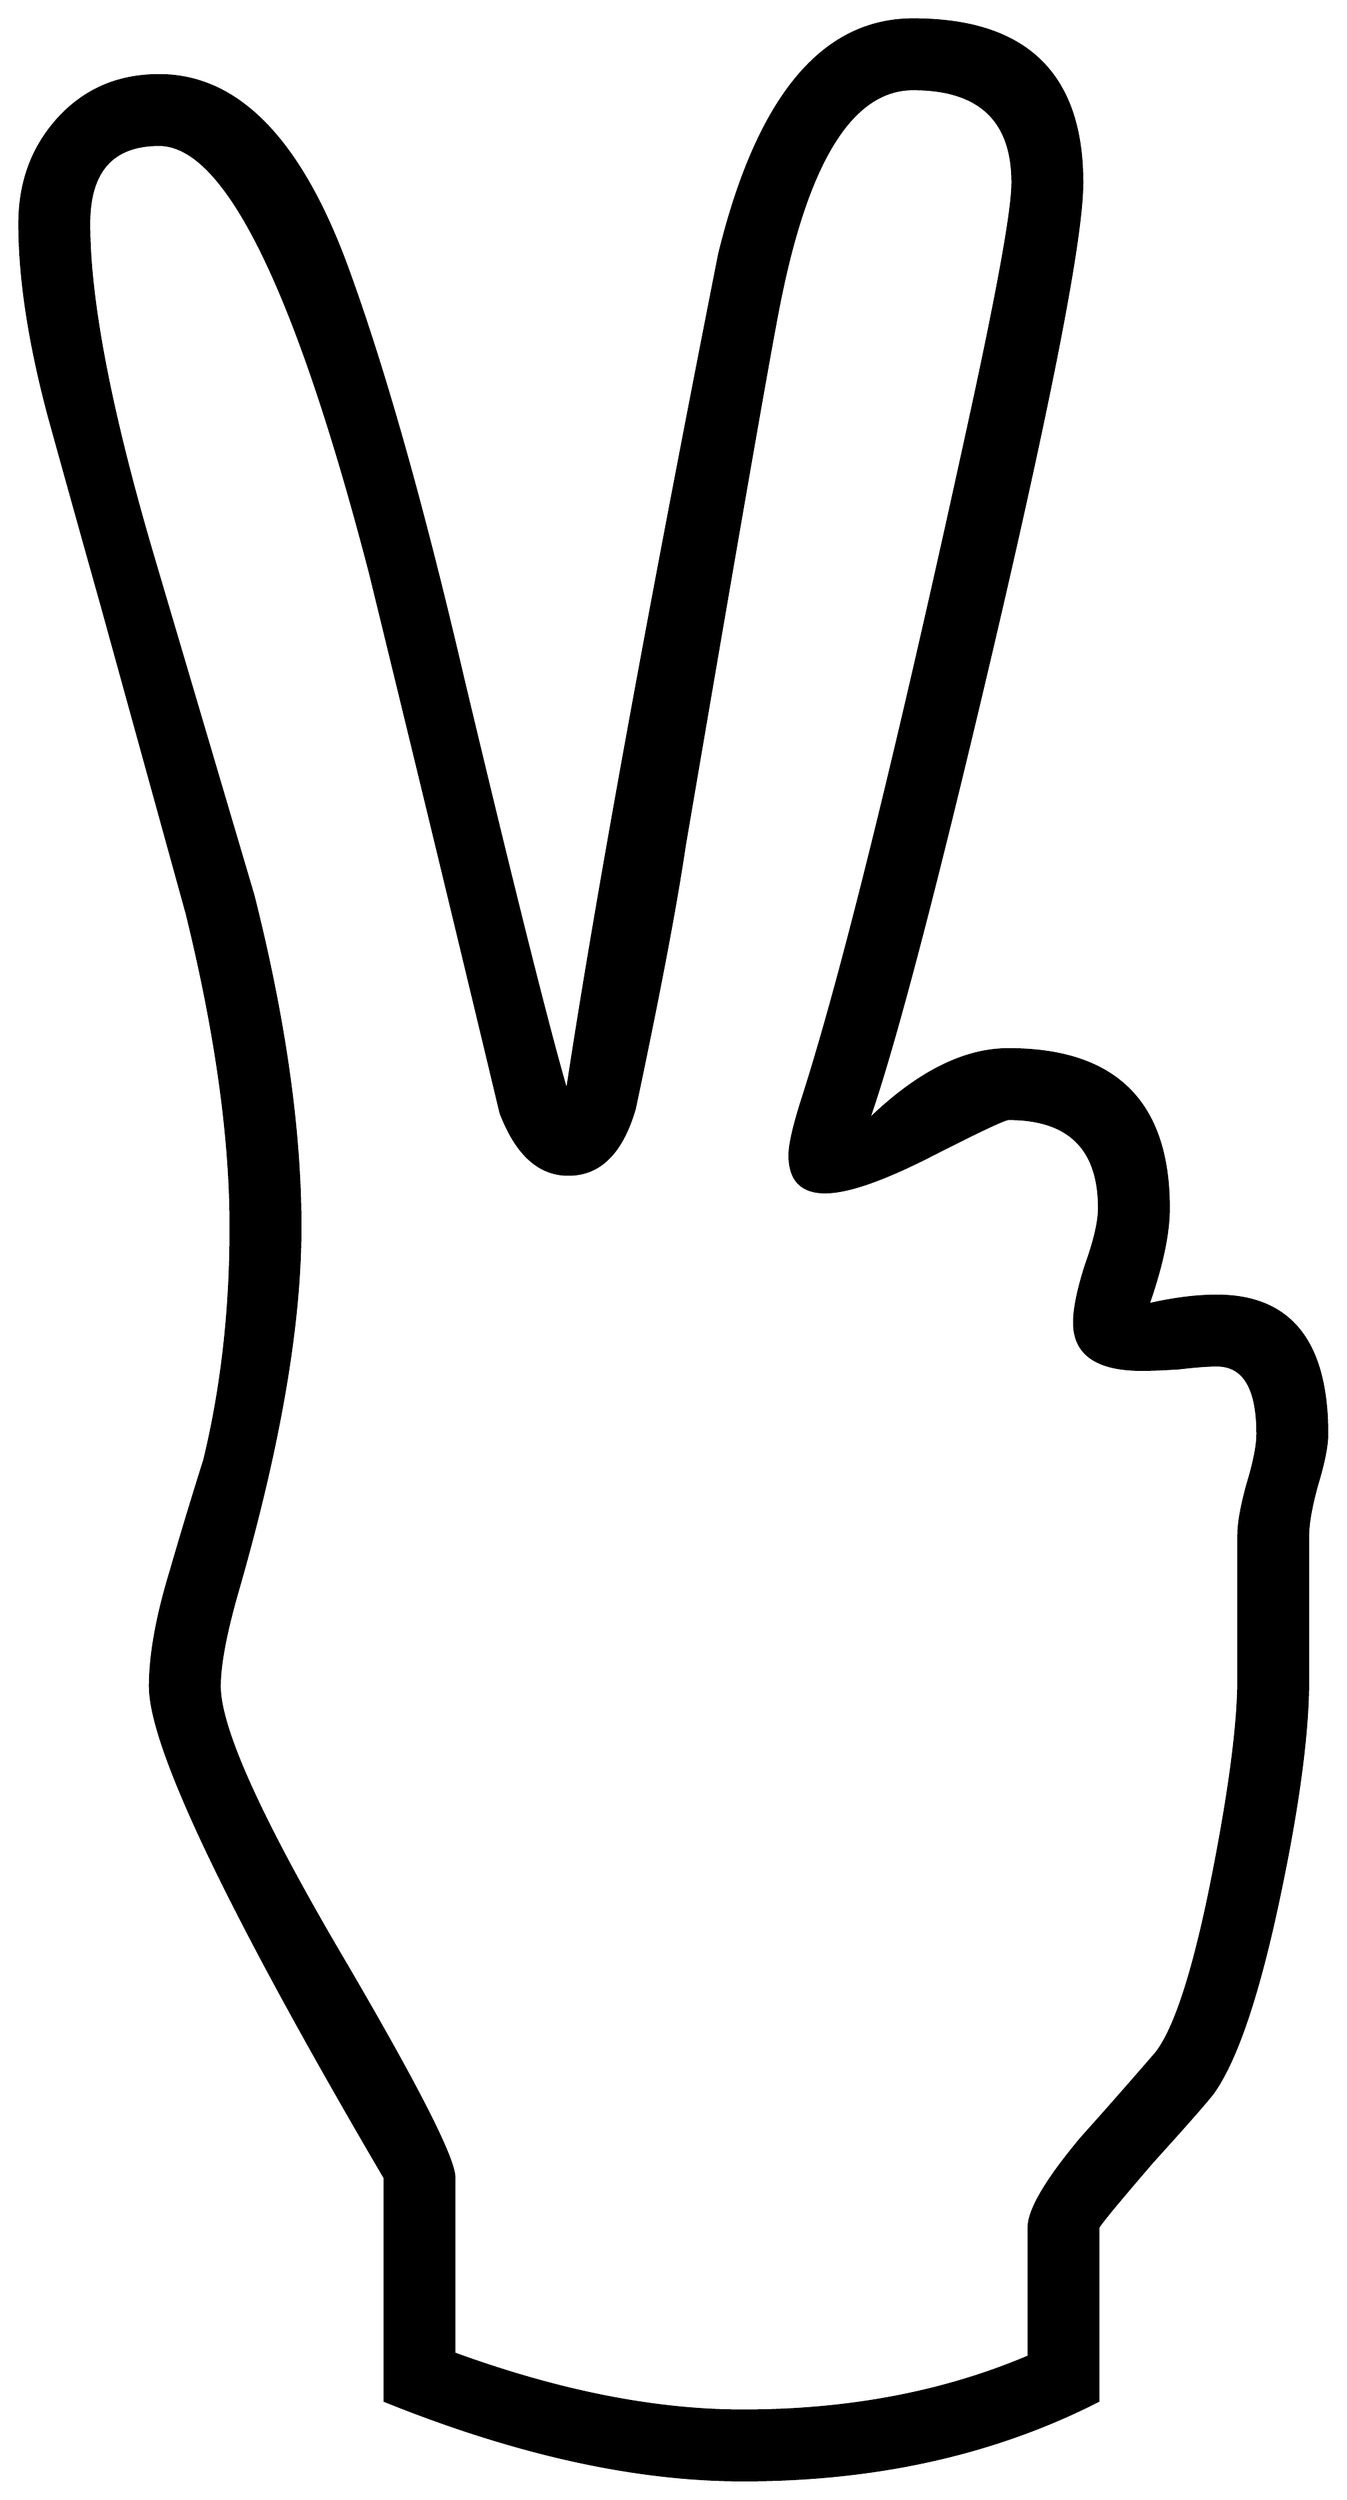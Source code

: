 


\begin{tikzpicture}[y=0.80pt, x=0.80pt, yscale=-1.0, xscale=1.0, inner sep=0pt, outer sep=0pt]
\begin{scope}[shift={(100.0,1707.0)},nonzero rule]
  \path[draw=.,fill=.,line width=1.600pt] (1063.0,-458.0) ..
    controls (1063.0,-450.0) and (1060.667,-438.333) ..
    (1056.0,-423.0) .. controls (1052.0,-408.333) and
    (1050.0,-397.0) .. (1050.0,-389.0) -- (1050.0,-291.0) ..
    controls (1050.0,-255.0) and (1043.667,-206.667) ..
    (1031.0,-146.0) .. controls (1017.0,-78.667) and
    (1002.0,-33.333) .. (986.0,-10.0) .. controls (983.333,-6.0) and
    (969.333,10.0) .. (944.0,38.0) .. controls (919.333,66.667) and
    (907.0,81.667) .. (907.0,83.0) -- (907.0,201.0) .. controls
    (836.333,237.0) and (755.667,255.0) .. (665.0,255.0) .. controls
    (591.667,255.0) and (510.333,237.0) .. (421.0,201.0) --
    (421.0,49.0) .. controls (314.333,-133.0) and (261.0,-244.667)
    .. (261.0,-286.0) .. controls (261.0,-307.333) and
    (265.667,-333.333) .. (275.0,-364.0) .. controls (282.333,-389.333)
    and (290.0,-414.667) .. (298.0,-440.0) .. controls
    (310.0,-489.333) and (316.0,-542.333) .. (316.0,-599.0) ..
    controls (316.0,-660.333) and (306.0,-731.667) .. (286.0,-813.0)
    .. controls (266.667,-883.0) and (247.333,-953.0) ..
    (228.0,-1023.0) .. controls (216.0,-1065.667) and
    (204.0,-1108.667) .. (192.0,-1152.0) .. controls
    (178.667,-1202.0) and (172.0,-1245.667) .. (172.0,-1283.0) ..
    controls (172.0,-1311.0) and (180.667,-1334.667) ..
    (198.0,-1354.0) .. controls (216.0,-1374.0) and
    (239.0,-1384.0) .. (267.0,-1384.0) .. controls
    (320.333,-1384.0) and (363.0,-1340.333) .. (395.0,-1253.0) ..
    controls (420.333,-1183.667) and (446.667,-1090.333) ..
    (474.0,-973.0) .. controls (508.667,-827.667) and (532.333,-733.333)
    .. (545.0,-690.0) .. controls (564.333,-818.0) and
    (599.0,-1008.667) .. (649.0,-1262.0) .. controls
    (675.0,-1368.667) and (719.0,-1422.0) .. (781.0,-1422.0) ..
    controls (857.667,-1422.0) and (896.0,-1385.0) ..
    (896.0,-1311.0) .. controls (896.0,-1274.333) and
    (875.667,-1169.0) .. (835.0,-995.0) .. controls (796.333,-830.333)
    and (768.0,-722.333) .. (750.0,-671.0) .. controls
    (783.333,-703.667) and (815.333,-720.0) .. (846.0,-720.0) ..
    controls (918.667,-720.0) and (955.0,-684.0) .. (955.0,-612.0)
    .. controls (955.0,-594.667) and (950.333,-572.667) ..
    (941.0,-546.0) .. controls (958.333,-550.0) and (974.0,-552.0)
    .. (988.0,-552.0) .. controls (1038.0,-552.0) and
    (1063.0,-520.667) .. (1063.0,-458.0) -- cycle(1016.0,-458.0)
    .. controls (1016.0,-489.333) and (1006.667,-505.0) ..
    (988.0,-505.0) .. controls (982.0,-505.0) and (973.333,-504.333)
    .. (962.0,-503.0) .. controls (951.333,-502.333) and
    (943.0,-502.0) .. (937.0,-502.0) .. controls (906.333,-502.0)
    and (891.0,-512.667) .. (891.0,-534.0) .. controls
    (891.0,-543.333) and (893.667,-556.333) .. (899.0,-573.0) ..
    controls (905.0,-589.667) and (908.0,-602.667) .. (908.0,-612.0)
    .. controls (908.0,-652.667) and (887.333,-673.0) ..
    (846.0,-673.0) .. controls (843.333,-673.0) and (825.667,-664.667)
    .. (793.0,-648.0) .. controls (760.333,-631.333) and
    (736.333,-623.0) .. (721.0,-623.0) .. controls (705.0,-623.0)
    and (697.0,-631.333) .. (697.0,-648.0) .. controls
    (697.0,-655.333) and (700.0,-668.333) .. (706.0,-687.0) ..
    controls (733.333,-772.333) and (771.333,-926.667) ..
    (820.0,-1150.0) .. controls (839.333,-1238.667) and
    (849.0,-1292.333) .. (849.0,-1311.0) .. controls
    (849.0,-1353.667) and (826.333,-1375.0) .. (781.0,-1375.0) ..
    controls (740.333,-1375.0) and (710.333,-1328.667) ..
    (691.0,-1236.0) .. controls (686.333,-1215.333) and
    (664.333,-1089.667) .. (625.0,-859.0) .. controls (619.0,-818.333)
    and (607.667,-758.667) .. (591.0,-680.0) .. controls
    (582.333,-650.0) and (567.333,-635.0) .. (546.0,-635.0) ..
    controls (526.0,-635.0) and (510.667,-649.0) .. (500.0,-677.0)
    .. controls (470.667,-799.667) and (441.0,-922.333) ..
    (411.0,-1045.0) .. controls (360.333,-1239.667) and
    (312.333,-1337.0) .. (267.0,-1337.0) .. controls
    (235.0,-1337.0) and (219.0,-1319.0) .. (219.0,-1283.0) ..
    controls (219.0,-1230.333) and (233.667,-1154.333) ..
    (263.0,-1055.0) .. controls (285.667,-978.333) and
    (308.333,-901.667) .. (331.0,-825.0) .. controls (352.333,-740.333)
    and (363.0,-665.0) .. (363.0,-599.0) .. controls
    (363.0,-532.333) and (348.667,-449.333) .. (320.0,-350.0) ..
    controls (312.0,-322.0) and (308.0,-300.667) .. (308.0,-286.0)
    .. controls (308.0,-258.0) and (334.667,-198.333) ..
    (388.0,-107.0) .. controls (441.333,-16.333) and (468.0,35.667) ..
    (468.0,49.0) -- (468.0,169.0) .. controls (539.333,195.0) and
    (605.0,208.0) .. (665.0,208.0) .. controls (737.0,208.0) and
    (802.0,195.667) .. (860.0,171.0) -- (860.0,83.0) .. controls
    (860.0,71.0) and (872.0,50.667) .. (896.0,22.0) .. controls
    (913.333,2.667) and (930.333,-16.667) .. (947.0,-36.0) .. controls
    (960.333,-53.333) and (973.333,-94.333) .. (986.0,-159.0) ..
    controls (997.333,-217.0) and (1003.0,-261.0) ..
    (1003.0,-291.0) -- (1003.0,-389.0) .. controls
    (1003.0,-397.0) and (1005.0,-408.333) .. (1009.0,-423.0) ..
    controls (1013.667,-438.333) and (1016.0,-450.0) ..
    (1016.0,-458.0) -- cycle;
\end{scope}

\end{tikzpicture}

